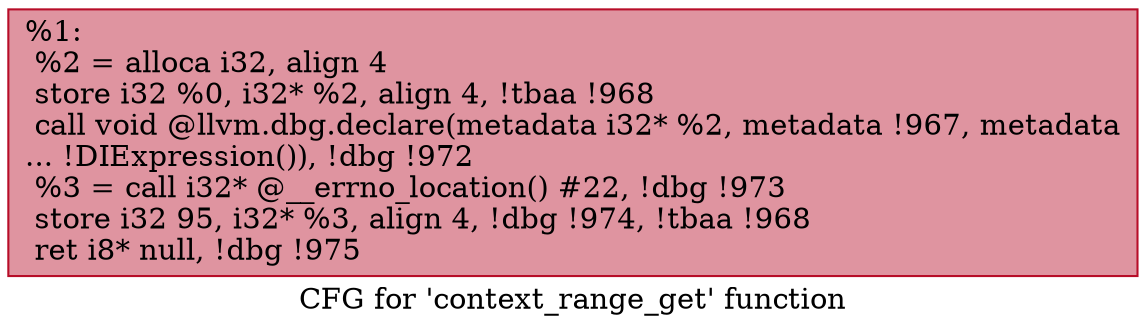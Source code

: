 digraph "CFG for 'context_range_get' function" {
	label="CFG for 'context_range_get' function";

	Node0x239dc60 [shape=record,color="#b70d28ff", style=filled, fillcolor="#b70d2870",label="{%1:\l  %2 = alloca i32, align 4\l  store i32 %0, i32* %2, align 4, !tbaa !968\l  call void @llvm.dbg.declare(metadata i32* %2, metadata !967, metadata\l... !DIExpression()), !dbg !972\l  %3 = call i32* @__errno_location() #22, !dbg !973\l  store i32 95, i32* %3, align 4, !dbg !974, !tbaa !968\l  ret i8* null, !dbg !975\l}"];
}
